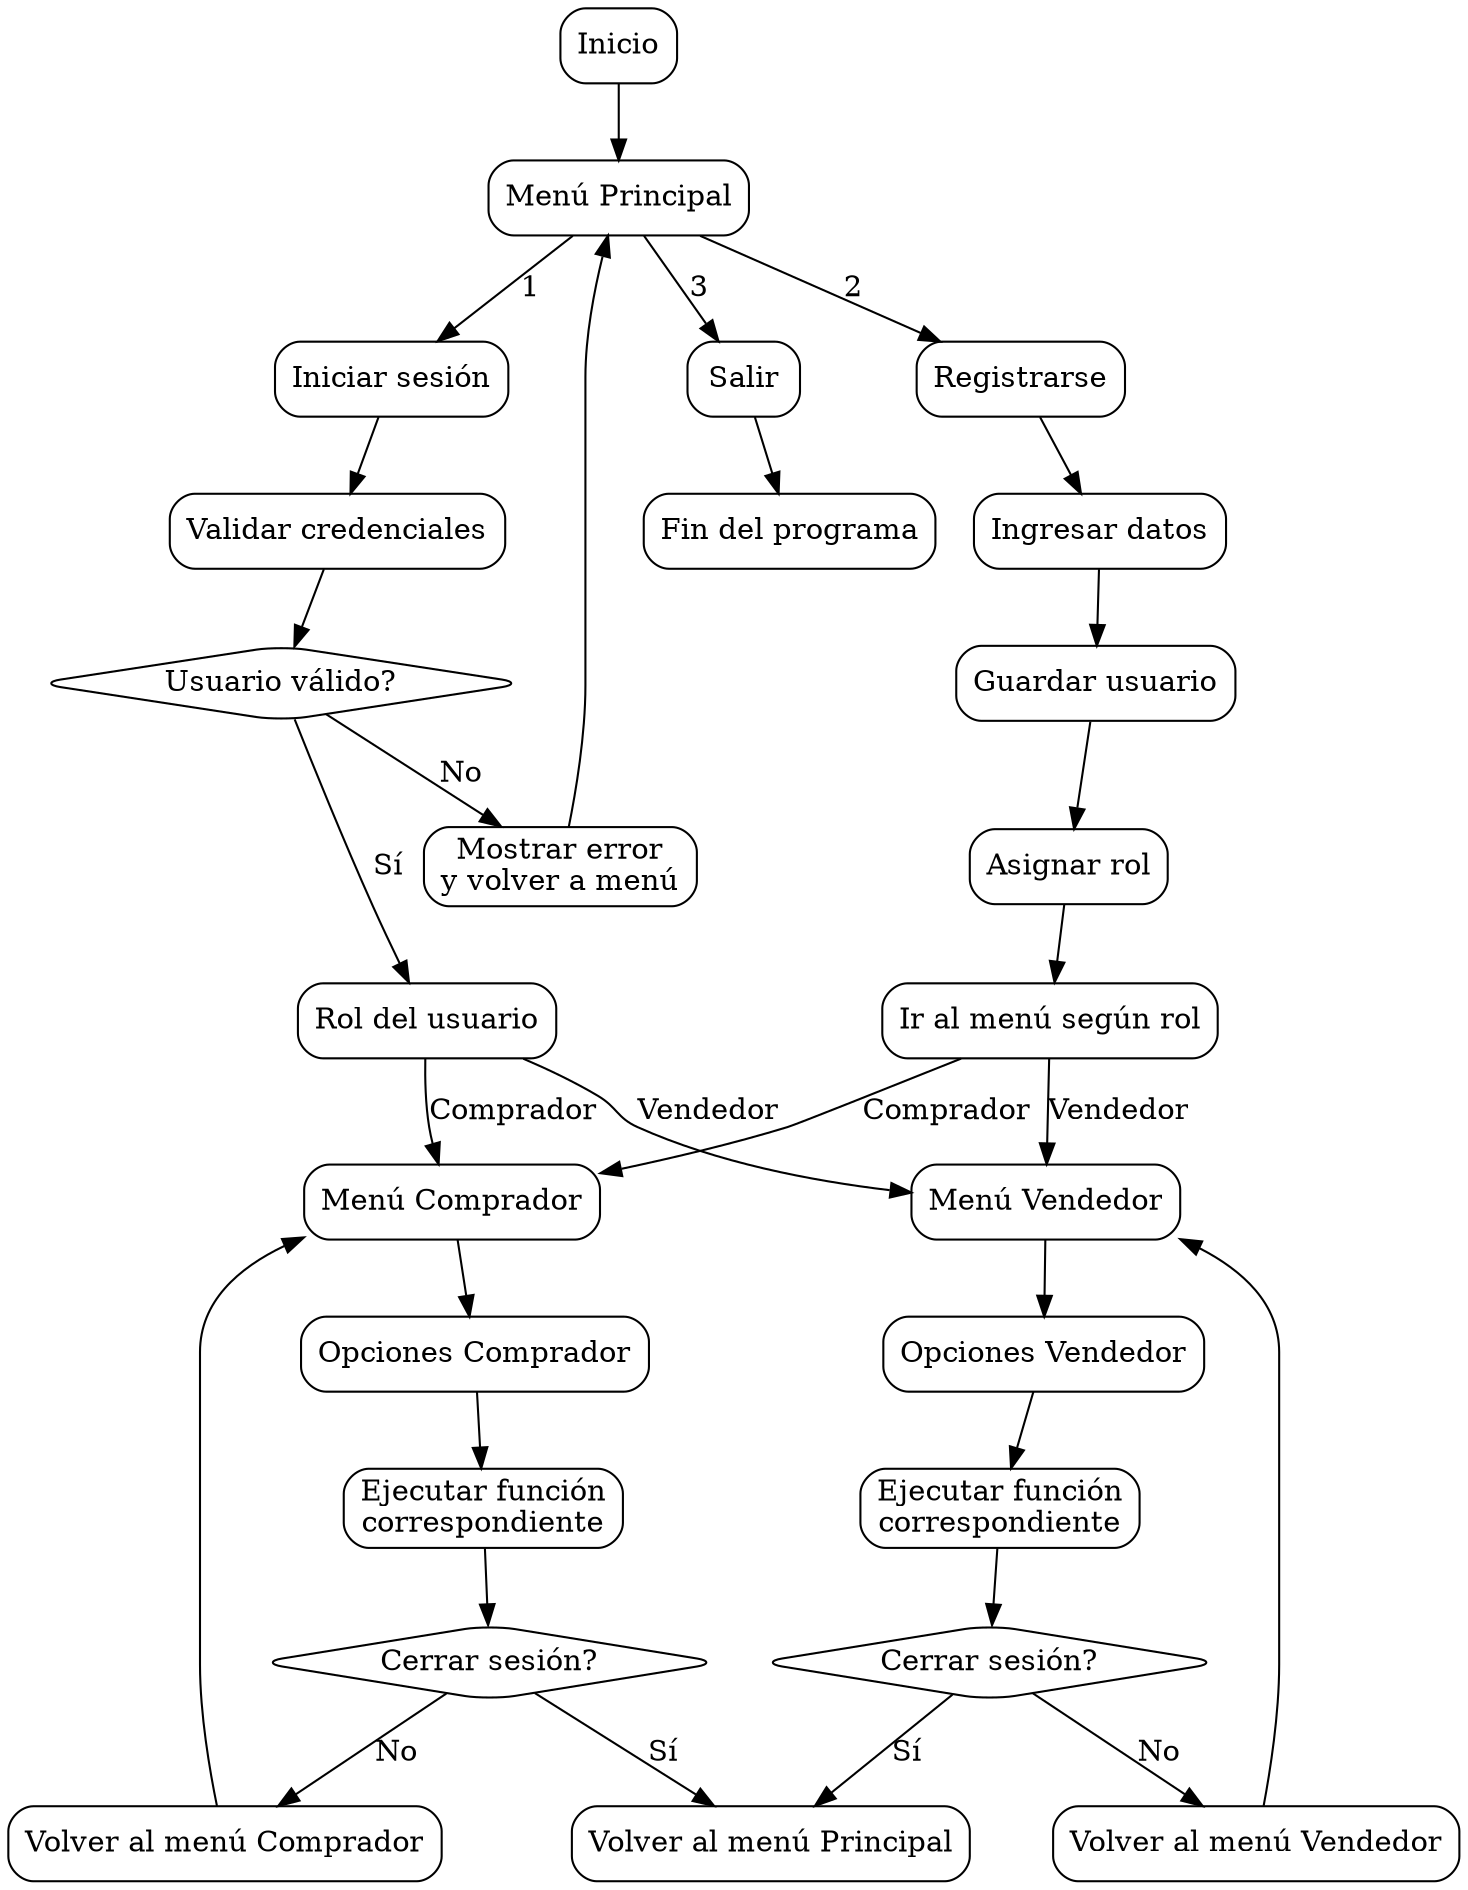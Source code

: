 digraph MLTrack {
    rankdir=TB;
    node [shape=box, style=rounded];

    inicio [label="Inicio"];
    menu_principal [label="Menú Principal"];
    iniciar_sesion [label="Iniciar sesión"];
    validar_credenciales [label="Validar credenciales"];
    usuario_valido [label="Usuario válido?", shape=diamond];
    mostrar_error [label="Mostrar error\ny volver a menú"];
    rol_usuario [label="Rol del usuario"];
    menu_comprador [label="Menú Comprador"];
    menu_vendedor [label="Menú Vendedor"];
    opciones_comprador [label="Opciones Comprador"];
    opciones_vendedor [label="Opciones Vendedor"];
    ejecutar_funcion_comprador [label="Ejecutar función\ncorrespondiente"];
    ejecutar_funcion_vendedor [label="Ejecutar función\ncorrespondiente"];
    cerrar_sesion_comprador [label="Cerrar sesión?", shape=diamond];
    cerrar_sesion_vendedor [label="Cerrar sesión?", shape=diamond];
    volver_menu_comprador [label="Volver al menú Comprador"];
    volver_menu_vendedor [label="Volver al menú Vendedor"];
    volver_menu_principal [label="Volver al menú Principal"];
    registrarse [label="Registrarse"];
    ingresar_datos [label="Ingresar datos"];
    guardar_usuario [label="Guardar usuario"];
    asignar_rol [label="Asignar rol"];
    ir_menu_rol [label="Ir al menú según rol"];
    salir [label="Salir"];
    fin [label="Fin del programa"];

    inicio -> menu_principal;

    menu_principal -> iniciar_sesion [label="1"];
    menu_principal -> registrarse [label="2"];
    menu_principal -> salir [label="3"];

    iniciar_sesion -> validar_credenciales;
    validar_credenciales -> usuario_valido;

    usuario_valido -> rol_usuario [label="Sí"];
    usuario_valido -> mostrar_error [label="No"];
    mostrar_error -> menu_principal;

    rol_usuario -> menu_comprador [label="Comprador"];
    rol_usuario -> menu_vendedor [label="Vendedor"];

    menu_comprador -> opciones_comprador;
    opciones_comprador -> ejecutar_funcion_comprador;
    ejecutar_funcion_comprador -> cerrar_sesion_comprador;

    cerrar_sesion_comprador -> volver_menu_comprador [label="No"];
    cerrar_sesion_comprador -> volver_menu_principal [label="Sí"];
    volver_menu_comprador -> menu_comprador;

    menu_vendedor -> opciones_vendedor;
    opciones_vendedor -> ejecutar_funcion_vendedor;
    ejecutar_funcion_vendedor -> cerrar_sesion_vendedor;

    cerrar_sesion_vendedor -> volver_menu_vendedor [label="No"];
    cerrar_sesion_vendedor -> volver_menu_principal [label="Sí"];
    volver_menu_vendedor -> menu_vendedor;

    registrarse -> ingresar_datos;
    ingresar_datos -> guardar_usuario;
    guardar_usuario -> asignar_rol;
    asignar_rol -> ir_menu_rol;
    ir_menu_rol -> menu_comprador [label="Comprador"];
    ir_menu_rol -> menu_vendedor [label="Vendedor"];

    salir -> fin;
}